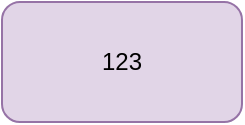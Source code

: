 <mxfile>
    <diagram id="MeNvyaiCfVDDqIQqrD7c" name="Page-1">
        <mxGraphModel dx="575" dy="576" grid="1" gridSize="10" guides="1" tooltips="1" connect="1" arrows="1" fold="1" page="1" pageScale="1" pageWidth="827" pageHeight="1169" math="0" shadow="0">
            <root>
                <mxCell id="0"/>
                <mxCell id="1" parent="0"/>
                <mxCell id="2" value="123" style="rounded=1;whiteSpace=wrap;html=1;fillColor=#e1d5e7;strokeColor=#9673a6;" parent="1" vertex="1">
                    <mxGeometry x="190" y="150" width="120" height="60" as="geometry"/>
                </mxCell>
            </root>
        </mxGraphModel>
    </diagram>
</mxfile>
